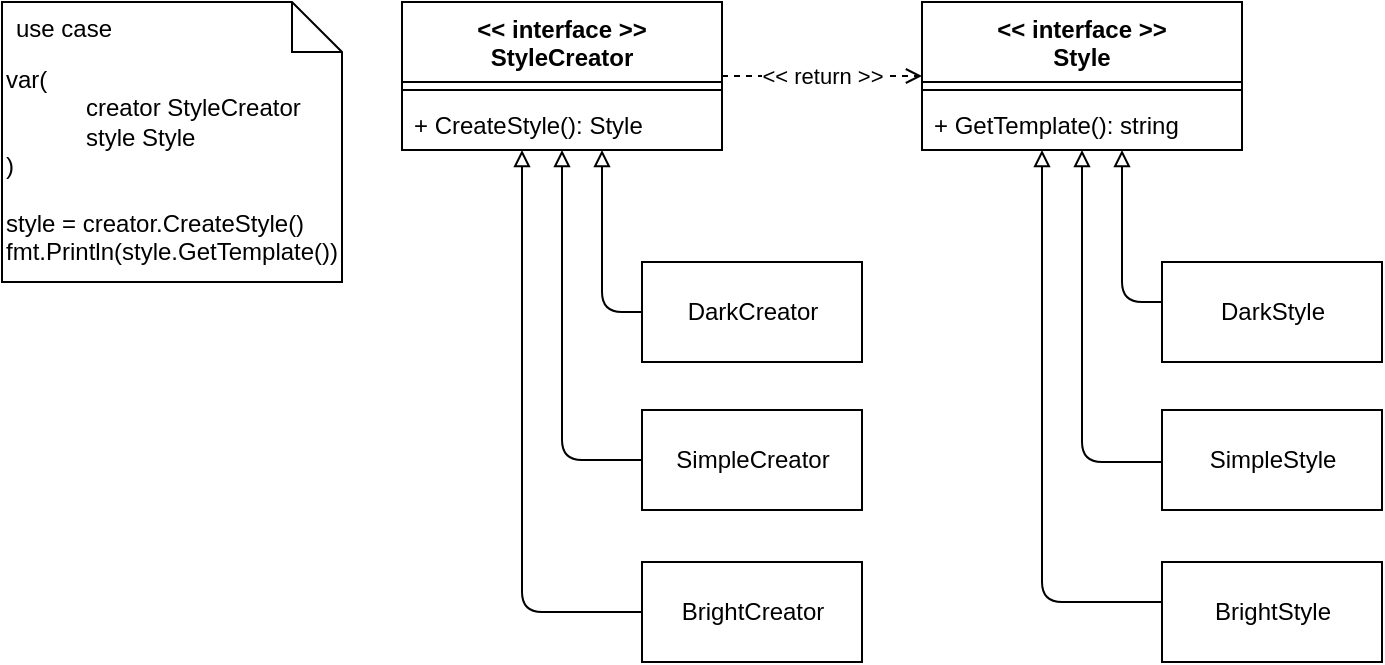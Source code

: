 <mxfile>
    <diagram id="rNeW7560H9pQ_KNdSyZt" name="Page-1">
        <mxGraphModel dx="388" dy="629" grid="1" gridSize="10" guides="1" tooltips="1" connect="1" arrows="1" fold="1" page="1" pageScale="1" pageWidth="1169" pageHeight="827" math="0" shadow="0">
            <root>
                <mxCell id="0"/>
                <mxCell id="1" parent="0"/>
                <mxCell id="2" value="&lt;&lt; interface &gt;&gt;&#10;Style" style="swimlane;fontStyle=1;align=center;verticalAlign=top;childLayout=stackLayout;horizontal=1;startSize=40;horizontalStack=0;resizeParent=1;resizeParentMax=0;resizeLast=0;collapsible=1;marginBottom=0;" parent="1" vertex="1">
                    <mxGeometry x="570" y="160" width="160" height="74" as="geometry"/>
                </mxCell>
                <mxCell id="4" value="" style="line;strokeWidth=1;fillColor=none;align=left;verticalAlign=middle;spacingTop=-1;spacingLeft=3;spacingRight=3;rotatable=0;labelPosition=right;points=[];portConstraint=eastwest;strokeColor=inherit;" parent="2" vertex="1">
                    <mxGeometry y="40" width="160" height="8" as="geometry"/>
                </mxCell>
                <mxCell id="5" value="+ GetTemplate(): string" style="text;strokeColor=none;fillColor=none;align=left;verticalAlign=top;spacingLeft=4;spacingRight=4;overflow=hidden;rotatable=0;points=[[0,0.5],[1,0.5]];portConstraint=eastwest;" parent="2" vertex="1">
                    <mxGeometry y="48" width="160" height="26" as="geometry"/>
                </mxCell>
                <mxCell id="24" value="&amp;lt;&amp;lt; return &amp;gt;&amp;gt;" style="html=1;endArrow=open;endFill=0;dashed=1;" parent="1" source="6" target="2" edge="1">
                    <mxGeometry relative="1" as="geometry"/>
                </mxCell>
                <mxCell id="6" value="&lt;&lt; interface &gt;&gt;&#10;StyleCreator" style="swimlane;fontStyle=1;align=center;verticalAlign=top;childLayout=stackLayout;horizontal=1;startSize=40;horizontalStack=0;resizeParent=1;resizeParentMax=0;resizeLast=0;collapsible=1;marginBottom=0;" parent="1" vertex="1">
                    <mxGeometry x="310" y="160" width="160" height="74" as="geometry"/>
                </mxCell>
                <mxCell id="7" value="" style="line;strokeWidth=1;fillColor=none;align=left;verticalAlign=middle;spacingTop=-1;spacingLeft=3;spacingRight=3;rotatable=0;labelPosition=right;points=[];portConstraint=eastwest;strokeColor=inherit;" parent="6" vertex="1">
                    <mxGeometry y="40" width="160" height="8" as="geometry"/>
                </mxCell>
                <mxCell id="8" value="+ CreateStyle(): Style" style="text;strokeColor=none;fillColor=none;align=left;verticalAlign=top;spacingLeft=4;spacingRight=4;overflow=hidden;rotatable=0;points=[[0,0.5],[1,0.5]];portConstraint=eastwest;" parent="6" vertex="1">
                    <mxGeometry y="48" width="160" height="26" as="geometry"/>
                </mxCell>
                <mxCell id="21" value="" style="edgeStyle=orthogonalEdgeStyle;html=1;endArrow=block;endFill=0;" parent="1" source="12" target="5" edge="1">
                    <mxGeometry relative="1" as="geometry">
                        <Array as="points">
                            <mxPoint x="670" y="310"/>
                        </Array>
                    </mxGeometry>
                </mxCell>
                <mxCell id="12" value="DarkStyle" style="html=1;" parent="1" vertex="1">
                    <mxGeometry x="690" y="290" width="110" height="50" as="geometry"/>
                </mxCell>
                <mxCell id="22" value="" style="edgeStyle=orthogonalEdgeStyle;html=1;endArrow=block;endFill=0;" parent="1" source="13" target="5" edge="1">
                    <mxGeometry relative="1" as="geometry">
                        <Array as="points">
                            <mxPoint x="650" y="390"/>
                        </Array>
                    </mxGeometry>
                </mxCell>
                <mxCell id="13" value="SimpleStyle" style="html=1;" parent="1" vertex="1">
                    <mxGeometry x="690" y="364" width="110" height="50" as="geometry"/>
                </mxCell>
                <mxCell id="23" value="" style="edgeStyle=orthogonalEdgeStyle;html=1;endArrow=block;endFill=0;" parent="1" source="14" target="5" edge="1">
                    <mxGeometry relative="1" as="geometry">
                        <Array as="points">
                            <mxPoint x="630" y="460"/>
                        </Array>
                    </mxGeometry>
                </mxCell>
                <mxCell id="14" value="BrightStyle" style="html=1;" parent="1" vertex="1">
                    <mxGeometry x="690" y="440" width="110" height="50" as="geometry"/>
                </mxCell>
                <mxCell id="18" value="" style="edgeStyle=orthogonalEdgeStyle;html=1;endArrow=block;endFill=0;" parent="1" source="15" target="8" edge="1">
                    <mxGeometry relative="1" as="geometry">
                        <Array as="points">
                            <mxPoint x="410" y="315"/>
                        </Array>
                    </mxGeometry>
                </mxCell>
                <mxCell id="15" value="DarkCreator" style="html=1;" parent="1" vertex="1">
                    <mxGeometry x="430" y="290" width="110" height="50" as="geometry"/>
                </mxCell>
                <mxCell id="19" value="" style="edgeStyle=orthogonalEdgeStyle;html=1;endArrow=block;endFill=0;" parent="1" source="16" target="8" edge="1">
                    <mxGeometry relative="1" as="geometry">
                        <Array as="points">
                            <mxPoint x="390" y="389"/>
                        </Array>
                    </mxGeometry>
                </mxCell>
                <mxCell id="16" value="SimpleCreator" style="html=1;" parent="1" vertex="1">
                    <mxGeometry x="430" y="364" width="110" height="50" as="geometry"/>
                </mxCell>
                <mxCell id="20" value="" style="edgeStyle=orthogonalEdgeStyle;html=1;endArrow=block;endFill=0;" parent="1" source="17" target="8" edge="1">
                    <mxGeometry relative="1" as="geometry">
                        <Array as="points">
                            <mxPoint x="370" y="465"/>
                        </Array>
                    </mxGeometry>
                </mxCell>
                <mxCell id="17" value="BrightCreator" style="html=1;" parent="1" vertex="1">
                    <mxGeometry x="430" y="440" width="110" height="50" as="geometry"/>
                </mxCell>
                <mxCell id="25" value="var(&lt;br&gt;&lt;span style=&quot;&quot;&gt;&#9;&lt;/span&gt;&lt;blockquote style=&quot;margin: 0 0 0 40px; border: none; padding: 0px;&quot;&gt;creator StyleCreator&lt;br&gt;style Style&lt;/blockquote&gt;)&lt;br&gt;&lt;br&gt;style = creator.CreateStyle()&lt;br&gt;fmt.Println(style.GetTemplate())" style="shape=note2;boundedLbl=1;whiteSpace=wrap;html=1;size=25;verticalAlign=top;align=left;" parent="1" vertex="1">
                    <mxGeometry x="110" y="160" width="170" height="140" as="geometry"/>
                </mxCell>
                <mxCell id="26" value="use case" style="resizeWidth=1;part=1;strokeColor=none;fillColor=none;align=left;spacingLeft=5;" parent="25" vertex="1">
                    <mxGeometry width="170" height="25" relative="1" as="geometry"/>
                </mxCell>
            </root>
        </mxGraphModel>
    </diagram>
</mxfile>